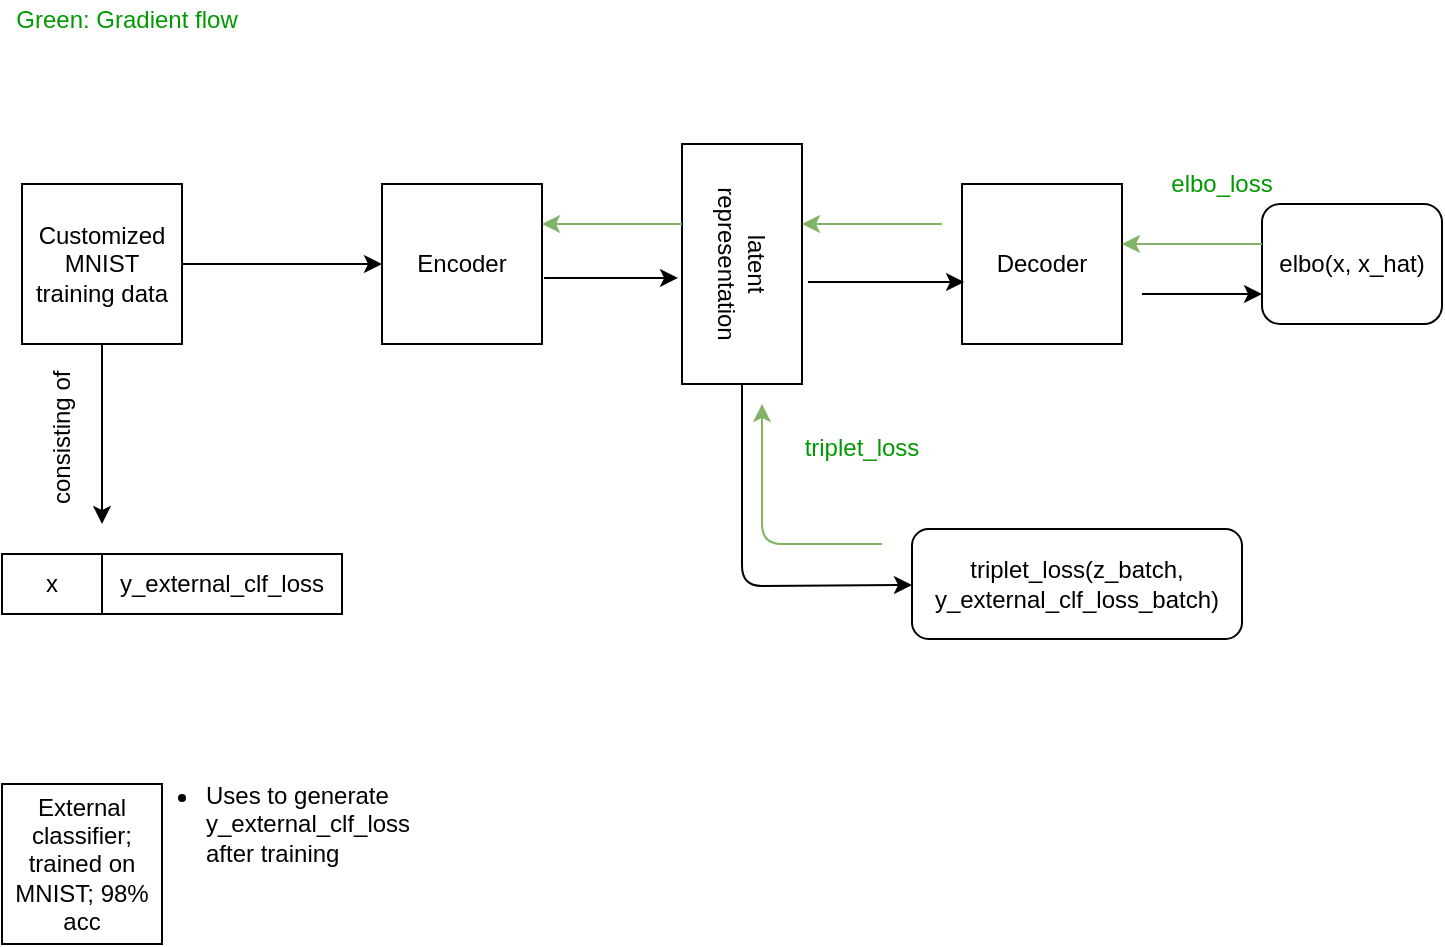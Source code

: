 <mxfile version="12.0.0" type="google" pages="1"><diagram id="6gg9XgvEIJNKEuDz5Lu7" name="Page-1"><mxGraphModel dx="1426" dy="794" grid="1" gridSize="10" guides="1" tooltips="1" connect="1" arrows="1" fold="1" page="1" pageScale="1" pageWidth="850" pageHeight="1100" math="0" shadow="0"><root><mxCell id="0"/><mxCell id="1" parent="0"/><mxCell id="K5VKcZ-jsXdCGAcUYh10-1" value="Customized MNIST training data" style="whiteSpace=wrap;html=1;aspect=fixed;" vertex="1" parent="1"><mxGeometry x="100" y="180" width="80" height="80" as="geometry"/></mxCell><mxCell id="K5VKcZ-jsXdCGAcUYh10-2" value="" style="endArrow=classic;html=1;exitX=0.5;exitY=1;exitDx=0;exitDy=0;" edge="1" parent="1" source="K5VKcZ-jsXdCGAcUYh10-1"><mxGeometry width="50" height="50" relative="1" as="geometry"><mxPoint x="100" y="330" as="sourcePoint"/><mxPoint x="140" y="350" as="targetPoint"/></mxGeometry></mxCell><mxCell id="K5VKcZ-jsXdCGAcUYh10-3" value="consisting of" style="text;html=1;resizable=0;points=[];autosize=1;align=left;verticalAlign=top;spacingTop=-4;rotation=-90;" vertex="1" parent="1"><mxGeometry x="80" y="292" width="80" height="20" as="geometry"/></mxCell><mxCell id="K5VKcZ-jsXdCGAcUYh10-5" value="x" style="rounded=0;whiteSpace=wrap;html=1;" vertex="1" parent="1"><mxGeometry x="90" y="365" width="50" height="30" as="geometry"/></mxCell><mxCell id="K5VKcZ-jsXdCGAcUYh10-6" value="y_external_clf_loss" style="rounded=0;whiteSpace=wrap;html=1;" vertex="1" parent="1"><mxGeometry x="140" y="365" width="120" height="30" as="geometry"/></mxCell><mxCell id="K5VKcZ-jsXdCGAcUYh10-7" value="" style="endArrow=classic;html=1;exitX=1;exitY=0.5;exitDx=0;exitDy=0;" edge="1" parent="1" source="K5VKcZ-jsXdCGAcUYh10-1"><mxGeometry width="50" height="50" relative="1" as="geometry"><mxPoint x="200" y="210" as="sourcePoint"/><mxPoint x="280" y="220" as="targetPoint"/></mxGeometry></mxCell><mxCell id="K5VKcZ-jsXdCGAcUYh10-8" value="Encoder" style="whiteSpace=wrap;html=1;aspect=fixed;" vertex="1" parent="1"><mxGeometry x="280" y="180" width="80" height="80" as="geometry"/></mxCell><mxCell id="K5VKcZ-jsXdCGAcUYh10-9" value="latent &lt;br&gt;representation" style="rounded=0;whiteSpace=wrap;html=1;rotation=90;" vertex="1" parent="1"><mxGeometry x="400" y="190" width="120" height="60" as="geometry"/></mxCell><mxCell id="K5VKcZ-jsXdCGAcUYh10-10" value="Decoder" style="whiteSpace=wrap;html=1;aspect=fixed;" vertex="1" parent="1"><mxGeometry x="570" y="180" width="80" height="80" as="geometry"/></mxCell><mxCell id="K5VKcZ-jsXdCGAcUYh10-12" value="" style="endArrow=classic;html=1;exitX=1.013;exitY=0.588;exitDx=0;exitDy=0;exitPerimeter=0;entryX=0.558;entryY=1.033;entryDx=0;entryDy=0;entryPerimeter=0;" edge="1" parent="1" source="K5VKcZ-jsXdCGAcUYh10-8" target="K5VKcZ-jsXdCGAcUYh10-9"><mxGeometry width="50" height="50" relative="1" as="geometry"><mxPoint x="90" y="470" as="sourcePoint"/><mxPoint x="140" y="420" as="targetPoint"/></mxGeometry></mxCell><mxCell id="K5VKcZ-jsXdCGAcUYh10-13" value="" style="endArrow=classic;html=1;exitX=0.575;exitY=-0.05;exitDx=0;exitDy=0;exitPerimeter=0;entryX=0.013;entryY=0.613;entryDx=0;entryDy=0;entryPerimeter=0;" edge="1" parent="1" source="K5VKcZ-jsXdCGAcUYh10-9" target="K5VKcZ-jsXdCGAcUYh10-10"><mxGeometry width="50" height="50" relative="1" as="geometry"><mxPoint x="90" y="470" as="sourcePoint"/><mxPoint x="140" y="420" as="targetPoint"/></mxGeometry></mxCell><mxCell id="K5VKcZ-jsXdCGAcUYh10-14" value="triplet_loss(z_batch, y_external_clf_loss_batch)" style="rounded=1;whiteSpace=wrap;html=1;" vertex="1" parent="1"><mxGeometry x="545" y="352.5" width="165" height="55" as="geometry"/></mxCell><mxCell id="K5VKcZ-jsXdCGAcUYh10-15" value="" style="endArrow=classic;html=1;exitX=1;exitY=0.5;exitDx=0;exitDy=0;" edge="1" parent="1" source="K5VKcZ-jsXdCGAcUYh10-9" target="K5VKcZ-jsXdCGAcUYh10-14"><mxGeometry width="50" height="50" relative="1" as="geometry"><mxPoint x="470" y="290" as="sourcePoint"/><mxPoint x="640" y="310" as="targetPoint"/><Array as="points"><mxPoint x="460" y="381"/></Array></mxGeometry></mxCell><mxCell id="K5VKcZ-jsXdCGAcUYh10-16" value="" style="endArrow=classic;html=1;fillColor=#d5e8d4;strokeColor=#82b366;" edge="1" parent="1"><mxGeometry width="50" height="50" relative="1" as="geometry"><mxPoint x="530" y="360" as="sourcePoint"/><mxPoint x="470" y="290" as="targetPoint"/><Array as="points"><mxPoint x="470" y="360"/></Array></mxGeometry></mxCell><mxCell id="K5VKcZ-jsXdCGAcUYh10-17" value="" style="endArrow=classic;html=1;entryX=0.333;entryY=0;entryDx=0;entryDy=0;entryPerimeter=0;fillColor=#d5e8d4;strokeColor=#82b366;" edge="1" parent="1" target="K5VKcZ-jsXdCGAcUYh10-9"><mxGeometry width="50" height="50" relative="1" as="geometry"><mxPoint x="560" y="200" as="sourcePoint"/><mxPoint x="500" y="200" as="targetPoint"/></mxGeometry></mxCell><mxCell id="K5VKcZ-jsXdCGAcUYh10-18" value="" style="endArrow=classic;html=1;entryX=0.333;entryY=0;entryDx=0;entryDy=0;entryPerimeter=0;fillColor=#d5e8d4;strokeColor=#82b366;" edge="1" parent="1"><mxGeometry width="50" height="50" relative="1" as="geometry"><mxPoint x="430" y="200" as="sourcePoint"/><mxPoint x="360" y="199.96" as="targetPoint"/></mxGeometry></mxCell><mxCell id="K5VKcZ-jsXdCGAcUYh10-19" value="&lt;font color=&quot;#009900&quot;&gt;triplet_loss&lt;/font&gt;" style="text;html=1;strokeColor=none;fillColor=none;align=center;verticalAlign=middle;whiteSpace=wrap;rounded=0;" vertex="1" parent="1"><mxGeometry x="455" y="303" width="130" height="18" as="geometry"/></mxCell><mxCell id="K5VKcZ-jsXdCGAcUYh10-20" value="elbo(x, x_hat)" style="rounded=1;whiteSpace=wrap;html=1;" vertex="1" parent="1"><mxGeometry x="720" y="190" width="90" height="60" as="geometry"/></mxCell><mxCell id="K5VKcZ-jsXdCGAcUYh10-21" value="" style="endArrow=classic;html=1;entryX=0;entryY=0.75;entryDx=0;entryDy=0;" edge="1" parent="1" target="K5VKcZ-jsXdCGAcUYh10-20"><mxGeometry width="50" height="50" relative="1" as="geometry"><mxPoint x="660" y="235" as="sourcePoint"/><mxPoint x="140" y="430" as="targetPoint"/></mxGeometry></mxCell><mxCell id="K5VKcZ-jsXdCGAcUYh10-22" value="" style="endArrow=classic;html=1;entryX=0.333;entryY=0;entryDx=0;entryDy=0;entryPerimeter=0;fillColor=#d5e8d4;strokeColor=#82b366;" edge="1" parent="1"><mxGeometry width="50" height="50" relative="1" as="geometry"><mxPoint x="720" y="210" as="sourcePoint"/><mxPoint x="650" y="209.96" as="targetPoint"/></mxGeometry></mxCell><mxCell id="K5VKcZ-jsXdCGAcUYh10-23" value="&lt;font color=&quot;#009900&quot;&gt;elbo_loss&lt;/font&gt;" style="text;html=1;strokeColor=none;fillColor=none;align=center;verticalAlign=middle;whiteSpace=wrap;rounded=0;" vertex="1" parent="1"><mxGeometry x="635" y="171" width="130" height="18" as="geometry"/></mxCell><mxCell id="K5VKcZ-jsXdCGAcUYh10-24" value="External classifier; trained on MNIST; 98% acc" style="whiteSpace=wrap;html=1;aspect=fixed;" vertex="1" parent="1"><mxGeometry x="90" y="480" width="80" height="80" as="geometry"/></mxCell><mxCell id="K5VKcZ-jsXdCGAcUYh10-26" value="&lt;ul&gt;&lt;li&gt;Uses to generate y_external_clf_loss after training&lt;/li&gt;&lt;/ul&gt;" style="text;html=1;strokeColor=none;fillColor=none;align=left;verticalAlign=middle;whiteSpace=wrap;rounded=0;" vertex="1" parent="1"><mxGeometry x="150" y="495" width="170" height="10" as="geometry"/></mxCell><mxCell id="K5VKcZ-jsXdCGAcUYh10-27" value="&lt;font color=&quot;#009900&quot;&gt;Green: Gradient flow&lt;/font&gt;" style="text;html=1;strokeColor=none;fillColor=none;align=center;verticalAlign=middle;whiteSpace=wrap;rounded=0;" vertex="1" parent="1"><mxGeometry x="95" y="88" width="115" height="20" as="geometry"/></mxCell></root></mxGraphModel></diagram></mxfile>